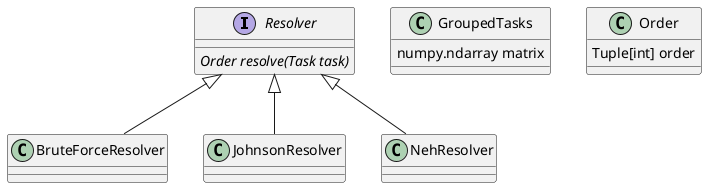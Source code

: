 @startuml
interface Resolver {
    {abstract} Order resolve(Task task)
}

class BruteForceResolver
class JohnsonResolver

Resolver <|-down- BruteForceResolver
Resolver <|-down- JohnsonResolver
Resolver <|-down- NehResolver

class GroupedTasks {
    numpy.ndarray matrix
}

class Order {
    Tuple[int] order
}

@enduml
